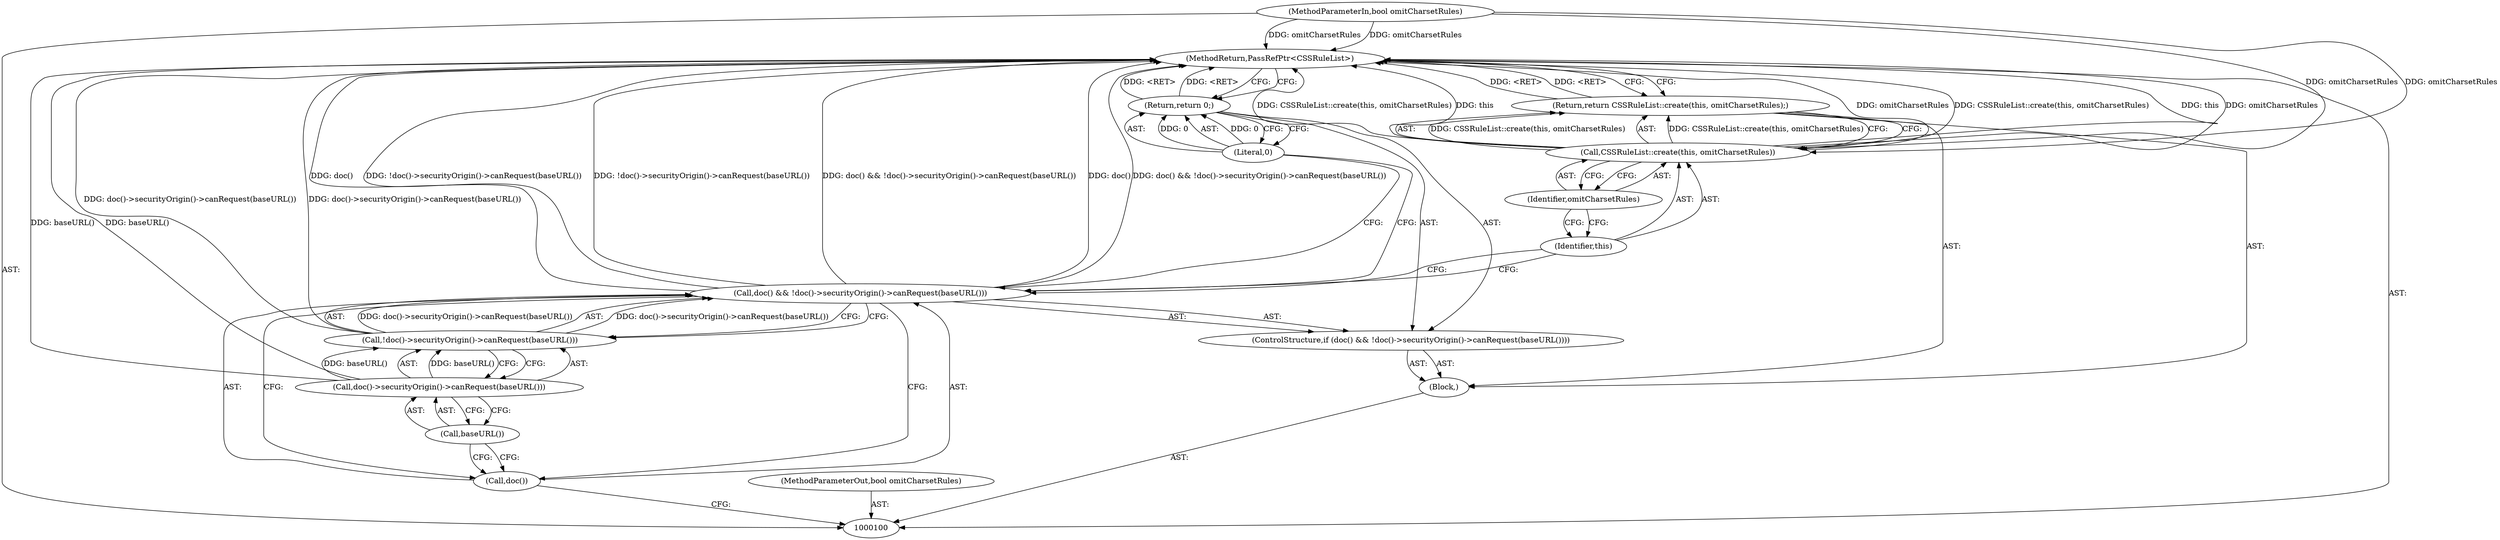 digraph "1_Chrome_3eb1f512d8646db3a70aaef108a8f5ad8b3f013d" {
"1000115" [label="(MethodReturn,PassRefPtr<CSSRuleList>)"];
"1000101" [label="(MethodParameterIn,bool omitCharsetRules)"];
"1000146" [label="(MethodParameterOut,bool omitCharsetRules)"];
"1000102" [label="(Block,)"];
"1000106" [label="(Call,!doc()->securityOrigin()->canRequest(baseURL()))"];
"1000107" [label="(Call,doc()->securityOrigin()->canRequest(baseURL()))"];
"1000103" [label="(ControlStructure,if (doc() && !doc()->securityOrigin()->canRequest(baseURL())))"];
"1000108" [label="(Call,baseURL())"];
"1000104" [label="(Call,doc() && !doc()->securityOrigin()->canRequest(baseURL()))"];
"1000105" [label="(Call,doc())"];
"1000110" [label="(Literal,0)"];
"1000109" [label="(Return,return 0;)"];
"1000112" [label="(Call,CSSRuleList::create(this, omitCharsetRules))"];
"1000113" [label="(Identifier,this)"];
"1000114" [label="(Identifier,omitCharsetRules)"];
"1000111" [label="(Return,return CSSRuleList::create(this, omitCharsetRules);)"];
"1000115" -> "1000100"  [label="AST: "];
"1000115" -> "1000109"  [label="CFG: "];
"1000115" -> "1000111"  [label="CFG: "];
"1000111" -> "1000115"  [label="DDG: <RET>"];
"1000107" -> "1000115"  [label="DDG: baseURL()"];
"1000106" -> "1000115"  [label="DDG: doc()->securityOrigin()->canRequest(baseURL())"];
"1000104" -> "1000115"  [label="DDG: doc() && !doc()->securityOrigin()->canRequest(baseURL())"];
"1000104" -> "1000115"  [label="DDG: doc()"];
"1000104" -> "1000115"  [label="DDG: !doc()->securityOrigin()->canRequest(baseURL())"];
"1000112" -> "1000115"  [label="DDG: omitCharsetRules"];
"1000112" -> "1000115"  [label="DDG: CSSRuleList::create(this, omitCharsetRules)"];
"1000112" -> "1000115"  [label="DDG: this"];
"1000101" -> "1000115"  [label="DDG: omitCharsetRules"];
"1000109" -> "1000115"  [label="DDG: <RET>"];
"1000101" -> "1000100"  [label="AST: "];
"1000101" -> "1000115"  [label="DDG: omitCharsetRules"];
"1000101" -> "1000112"  [label="DDG: omitCharsetRules"];
"1000146" -> "1000100"  [label="AST: "];
"1000102" -> "1000100"  [label="AST: "];
"1000103" -> "1000102"  [label="AST: "];
"1000111" -> "1000102"  [label="AST: "];
"1000106" -> "1000104"  [label="AST: "];
"1000106" -> "1000107"  [label="CFG: "];
"1000107" -> "1000106"  [label="AST: "];
"1000104" -> "1000106"  [label="CFG: "];
"1000106" -> "1000115"  [label="DDG: doc()->securityOrigin()->canRequest(baseURL())"];
"1000106" -> "1000104"  [label="DDG: doc()->securityOrigin()->canRequest(baseURL())"];
"1000107" -> "1000106"  [label="DDG: baseURL()"];
"1000107" -> "1000106"  [label="AST: "];
"1000107" -> "1000108"  [label="CFG: "];
"1000108" -> "1000107"  [label="AST: "];
"1000106" -> "1000107"  [label="CFG: "];
"1000107" -> "1000115"  [label="DDG: baseURL()"];
"1000107" -> "1000106"  [label="DDG: baseURL()"];
"1000103" -> "1000102"  [label="AST: "];
"1000104" -> "1000103"  [label="AST: "];
"1000109" -> "1000103"  [label="AST: "];
"1000108" -> "1000107"  [label="AST: "];
"1000108" -> "1000105"  [label="CFG: "];
"1000107" -> "1000108"  [label="CFG: "];
"1000104" -> "1000103"  [label="AST: "];
"1000104" -> "1000105"  [label="CFG: "];
"1000104" -> "1000106"  [label="CFG: "];
"1000105" -> "1000104"  [label="AST: "];
"1000106" -> "1000104"  [label="AST: "];
"1000110" -> "1000104"  [label="CFG: "];
"1000113" -> "1000104"  [label="CFG: "];
"1000104" -> "1000115"  [label="DDG: doc() && !doc()->securityOrigin()->canRequest(baseURL())"];
"1000104" -> "1000115"  [label="DDG: doc()"];
"1000104" -> "1000115"  [label="DDG: !doc()->securityOrigin()->canRequest(baseURL())"];
"1000106" -> "1000104"  [label="DDG: doc()->securityOrigin()->canRequest(baseURL())"];
"1000105" -> "1000104"  [label="AST: "];
"1000105" -> "1000100"  [label="CFG: "];
"1000108" -> "1000105"  [label="CFG: "];
"1000104" -> "1000105"  [label="CFG: "];
"1000110" -> "1000109"  [label="AST: "];
"1000110" -> "1000104"  [label="CFG: "];
"1000109" -> "1000110"  [label="CFG: "];
"1000110" -> "1000109"  [label="DDG: 0"];
"1000109" -> "1000103"  [label="AST: "];
"1000109" -> "1000110"  [label="CFG: "];
"1000110" -> "1000109"  [label="AST: "];
"1000115" -> "1000109"  [label="CFG: "];
"1000109" -> "1000115"  [label="DDG: <RET>"];
"1000110" -> "1000109"  [label="DDG: 0"];
"1000112" -> "1000111"  [label="AST: "];
"1000112" -> "1000114"  [label="CFG: "];
"1000113" -> "1000112"  [label="AST: "];
"1000114" -> "1000112"  [label="AST: "];
"1000111" -> "1000112"  [label="CFG: "];
"1000112" -> "1000115"  [label="DDG: omitCharsetRules"];
"1000112" -> "1000115"  [label="DDG: CSSRuleList::create(this, omitCharsetRules)"];
"1000112" -> "1000115"  [label="DDG: this"];
"1000112" -> "1000111"  [label="DDG: CSSRuleList::create(this, omitCharsetRules)"];
"1000101" -> "1000112"  [label="DDG: omitCharsetRules"];
"1000113" -> "1000112"  [label="AST: "];
"1000113" -> "1000104"  [label="CFG: "];
"1000114" -> "1000113"  [label="CFG: "];
"1000114" -> "1000112"  [label="AST: "];
"1000114" -> "1000113"  [label="CFG: "];
"1000112" -> "1000114"  [label="CFG: "];
"1000111" -> "1000102"  [label="AST: "];
"1000111" -> "1000112"  [label="CFG: "];
"1000112" -> "1000111"  [label="AST: "];
"1000115" -> "1000111"  [label="CFG: "];
"1000111" -> "1000115"  [label="DDG: <RET>"];
"1000112" -> "1000111"  [label="DDG: CSSRuleList::create(this, omitCharsetRules)"];
}
